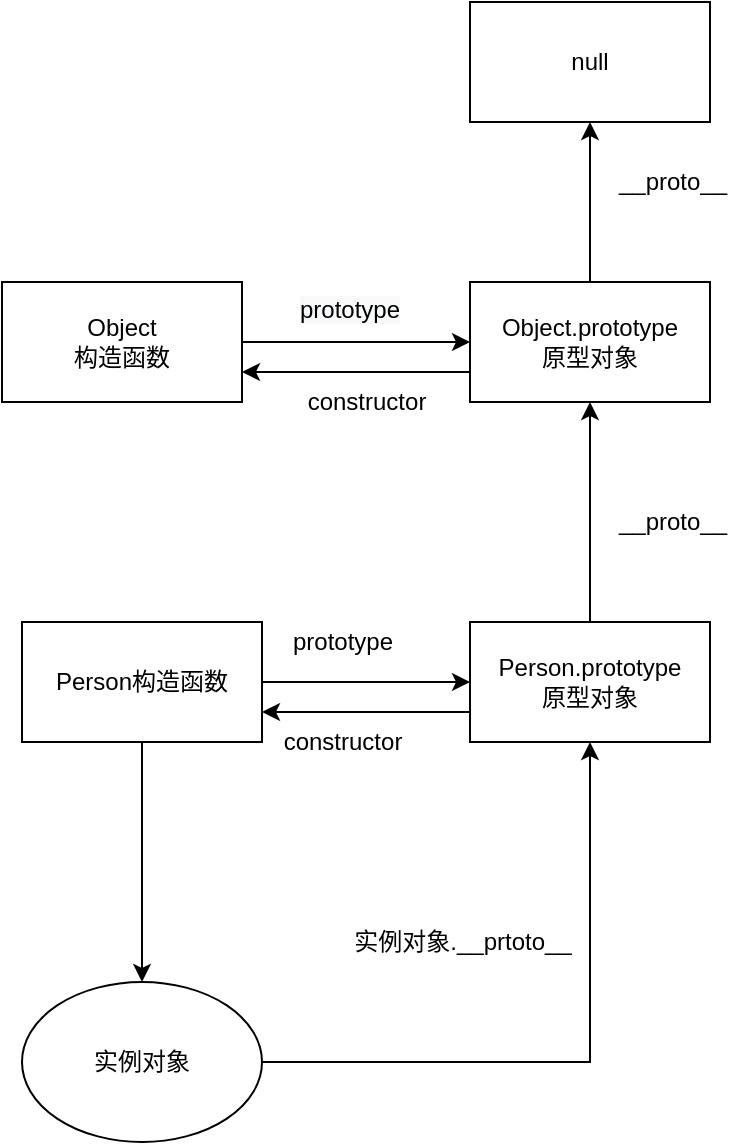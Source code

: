 <mxfile version="18.2.0" type="github">
  <diagram id="0QfWQ8TH2nPwjnLRyu7u" name="第 1 页">
    <mxGraphModel dx="460" dy="752" grid="1" gridSize="10" guides="1" tooltips="1" connect="1" arrows="1" fold="1" page="1" pageScale="1" pageWidth="827" pageHeight="1169" math="0" shadow="0">
      <root>
        <mxCell id="0" />
        <mxCell id="1" parent="0" />
        <mxCell id="kHs8V_kK4Uz0nNaEK5kw-19" value="" style="group" vertex="1" connectable="0" parent="1">
          <mxGeometry x="40" y="870" width="344" height="260" as="geometry" />
        </mxCell>
        <mxCell id="kHs8V_kK4Uz0nNaEK5kw-1" value="Person构造函数&lt;br&gt;" style="rounded=0;whiteSpace=wrap;html=1;" vertex="1" parent="kHs8V_kK4Uz0nNaEK5kw-19">
          <mxGeometry width="120" height="60" as="geometry" />
        </mxCell>
        <mxCell id="kHs8V_kK4Uz0nNaEK5kw-10" style="edgeStyle=orthogonalEdgeStyle;rounded=0;orthogonalLoop=1;jettySize=auto;html=1;exitX=0;exitY=0.75;exitDx=0;exitDy=0;entryX=1;entryY=0.75;entryDx=0;entryDy=0;" edge="1" parent="kHs8V_kK4Uz0nNaEK5kw-19" source="kHs8V_kK4Uz0nNaEK5kw-3" target="kHs8V_kK4Uz0nNaEK5kw-1">
          <mxGeometry relative="1" as="geometry" />
        </mxCell>
        <mxCell id="kHs8V_kK4Uz0nNaEK5kw-3" value="Person.prototype&lt;br&gt;原型对象" style="rounded=0;whiteSpace=wrap;html=1;" vertex="1" parent="kHs8V_kK4Uz0nNaEK5kw-19">
          <mxGeometry x="224" width="120" height="60" as="geometry" />
        </mxCell>
        <mxCell id="kHs8V_kK4Uz0nNaEK5kw-2" style="edgeStyle=orthogonalEdgeStyle;rounded=0;orthogonalLoop=1;jettySize=auto;html=1;entryX=0;entryY=0.5;entryDx=0;entryDy=0;" edge="1" parent="kHs8V_kK4Uz0nNaEK5kw-19" source="kHs8V_kK4Uz0nNaEK5kw-1" target="kHs8V_kK4Uz0nNaEK5kw-3">
          <mxGeometry relative="1" as="geometry">
            <mxPoint x="200" y="30" as="targetPoint" />
          </mxGeometry>
        </mxCell>
        <mxCell id="kHs8V_kK4Uz0nNaEK5kw-9" value="prototype" style="text;html=1;resizable=0;autosize=1;align=center;verticalAlign=middle;points=[];fillColor=none;strokeColor=none;rounded=0;" vertex="1" parent="kHs8V_kK4Uz0nNaEK5kw-19">
          <mxGeometry x="125" width="70" height="20" as="geometry" />
        </mxCell>
        <mxCell id="kHs8V_kK4Uz0nNaEK5kw-11" value="constructor" style="text;html=1;resizable=0;autosize=1;align=center;verticalAlign=middle;points=[];fillColor=none;strokeColor=none;rounded=0;" vertex="1" parent="kHs8V_kK4Uz0nNaEK5kw-19">
          <mxGeometry x="125" y="50" width="70" height="20" as="geometry" />
        </mxCell>
        <mxCell id="kHs8V_kK4Uz0nNaEK5kw-16" style="edgeStyle=orthogonalEdgeStyle;rounded=0;orthogonalLoop=1;jettySize=auto;html=1;exitX=1;exitY=0;exitDx=0;exitDy=0;entryX=0.5;entryY=1;entryDx=0;entryDy=0;" edge="1" parent="kHs8V_kK4Uz0nNaEK5kw-19" source="kHs8V_kK4Uz0nNaEK5kw-14" target="kHs8V_kK4Uz0nNaEK5kw-3">
          <mxGeometry relative="1" as="geometry">
            <Array as="points">
              <mxPoint x="102" y="220" />
              <mxPoint x="284" y="220" />
            </Array>
          </mxGeometry>
        </mxCell>
        <mxCell id="kHs8V_kK4Uz0nNaEK5kw-14" value="实例对象&lt;br&gt;" style="ellipse;whiteSpace=wrap;html=1;" vertex="1" parent="kHs8V_kK4Uz0nNaEK5kw-19">
          <mxGeometry y="180" width="120" height="80" as="geometry" />
        </mxCell>
        <mxCell id="kHs8V_kK4Uz0nNaEK5kw-18" style="edgeStyle=orthogonalEdgeStyle;rounded=0;orthogonalLoop=1;jettySize=auto;html=1;" edge="1" parent="kHs8V_kK4Uz0nNaEK5kw-19" source="kHs8V_kK4Uz0nNaEK5kw-1" target="kHs8V_kK4Uz0nNaEK5kw-14">
          <mxGeometry relative="1" as="geometry" />
        </mxCell>
        <mxCell id="kHs8V_kK4Uz0nNaEK5kw-17" value="实例对象.__prtoto__" style="text;html=1;resizable=0;autosize=1;align=center;verticalAlign=middle;points=[];fillColor=none;strokeColor=none;rounded=0;" vertex="1" parent="kHs8V_kK4Uz0nNaEK5kw-19">
          <mxGeometry x="160" y="150" width="120" height="20" as="geometry" />
        </mxCell>
        <mxCell id="kHs8V_kK4Uz0nNaEK5kw-30" value="" style="edgeStyle=orthogonalEdgeStyle;rounded=0;orthogonalLoop=1;jettySize=auto;html=1;" edge="1" parent="1" source="kHs8V_kK4Uz0nNaEK5kw-20" target="kHs8V_kK4Uz0nNaEK5kw-29">
          <mxGeometry relative="1" as="geometry" />
        </mxCell>
        <mxCell id="kHs8V_kK4Uz0nNaEK5kw-20" value="Object.prototype&lt;br&gt;原型对象" style="rounded=0;whiteSpace=wrap;html=1;" vertex="1" parent="1">
          <mxGeometry x="264" y="700" width="120" height="60" as="geometry" />
        </mxCell>
        <mxCell id="kHs8V_kK4Uz0nNaEK5kw-21" value="" style="edgeStyle=orthogonalEdgeStyle;rounded=0;orthogonalLoop=1;jettySize=auto;html=1;" edge="1" parent="1" source="kHs8V_kK4Uz0nNaEK5kw-3" target="kHs8V_kK4Uz0nNaEK5kw-20">
          <mxGeometry relative="1" as="geometry" />
        </mxCell>
        <mxCell id="kHs8V_kK4Uz0nNaEK5kw-24" style="edgeStyle=orthogonalEdgeStyle;rounded=0;orthogonalLoop=1;jettySize=auto;html=1;exitX=0;exitY=0.75;exitDx=0;exitDy=0;entryX=1;entryY=0.75;entryDx=0;entryDy=0;" edge="1" parent="1" source="kHs8V_kK4Uz0nNaEK5kw-20" target="kHs8V_kK4Uz0nNaEK5kw-22">
          <mxGeometry relative="1" as="geometry" />
        </mxCell>
        <mxCell id="kHs8V_kK4Uz0nNaEK5kw-28" style="edgeStyle=orthogonalEdgeStyle;rounded=0;orthogonalLoop=1;jettySize=auto;html=1;entryX=0;entryY=0.5;entryDx=0;entryDy=0;" edge="1" parent="1" source="kHs8V_kK4Uz0nNaEK5kw-22" target="kHs8V_kK4Uz0nNaEK5kw-20">
          <mxGeometry relative="1" as="geometry" />
        </mxCell>
        <mxCell id="kHs8V_kK4Uz0nNaEK5kw-22" value="Object&lt;br&gt;构造函数" style="rounded=0;whiteSpace=wrap;html=1;" vertex="1" parent="1">
          <mxGeometry x="30" y="700" width="120" height="60" as="geometry" />
        </mxCell>
        <mxCell id="kHs8V_kK4Uz0nNaEK5kw-25" value="constructor" style="text;html=1;resizable=0;autosize=1;align=center;verticalAlign=middle;points=[];fillColor=none;strokeColor=none;rounded=0;" vertex="1" parent="1">
          <mxGeometry x="177" y="750" width="70" height="20" as="geometry" />
        </mxCell>
        <mxCell id="kHs8V_kK4Uz0nNaEK5kw-26" value="&lt;span style=&quot;color: rgb(0, 0, 0); font-family: Helvetica; font-size: 12px; font-style: normal; font-variant-ligatures: normal; font-variant-caps: normal; font-weight: 400; letter-spacing: normal; orphans: 2; text-align: center; text-indent: 0px; text-transform: none; widows: 2; word-spacing: 0px; -webkit-text-stroke-width: 0px; background-color: rgb(248, 249, 250); text-decoration-thickness: initial; text-decoration-style: initial; text-decoration-color: initial; float: none; display: inline !important;&quot;&gt;prototype&lt;/span&gt;" style="text;whiteSpace=wrap;html=1;" vertex="1" parent="1">
          <mxGeometry x="177" y="700" width="80" height="30" as="geometry" />
        </mxCell>
        <mxCell id="kHs8V_kK4Uz0nNaEK5kw-29" value="null&lt;br&gt;" style="rounded=0;whiteSpace=wrap;html=1;" vertex="1" parent="1">
          <mxGeometry x="264" y="560" width="120" height="60" as="geometry" />
        </mxCell>
        <mxCell id="kHs8V_kK4Uz0nNaEK5kw-31" value="__proto__" style="text;html=1;resizable=0;autosize=1;align=center;verticalAlign=middle;points=[];fillColor=none;strokeColor=none;rounded=0;" vertex="1" parent="1">
          <mxGeometry x="330" y="640" width="70" height="20" as="geometry" />
        </mxCell>
        <mxCell id="kHs8V_kK4Uz0nNaEK5kw-32" value="__proto__" style="text;html=1;resizable=0;autosize=1;align=center;verticalAlign=middle;points=[];fillColor=none;strokeColor=none;rounded=0;" vertex="1" parent="1">
          <mxGeometry x="330" y="810" width="70" height="20" as="geometry" />
        </mxCell>
      </root>
    </mxGraphModel>
  </diagram>
</mxfile>
